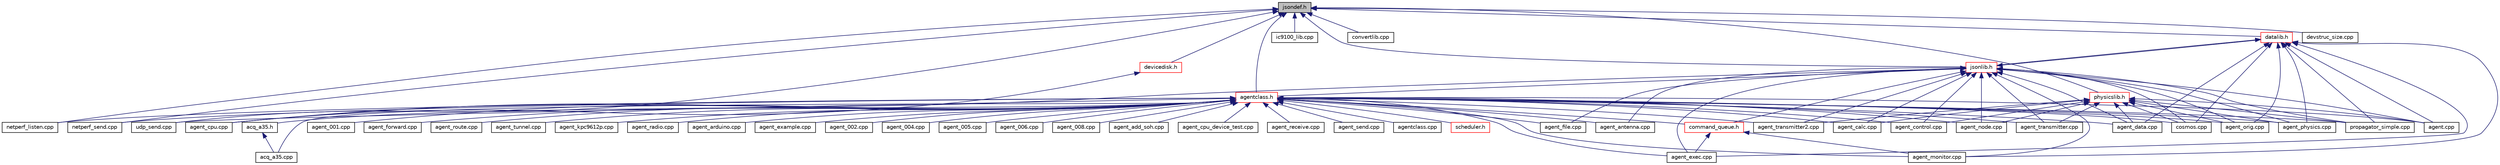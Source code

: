 digraph "jsondef.h"
{
 // INTERACTIVE_SVG=YES
  edge [fontname="Helvetica",fontsize="10",labelfontname="Helvetica",labelfontsize="10"];
  node [fontname="Helvetica",fontsize="10",shape=record];
  Node40 [label="jsondef.h",height=0.2,width=0.4,color="black", fillcolor="grey75", style="filled", fontcolor="black"];
  Node40 -> Node41 [dir="back",color="midnightblue",fontsize="10",style="solid",fontname="Helvetica"];
  Node41 [label="agentclass.h",height=0.2,width=0.4,color="red", fillcolor="white", style="filled",URL="$agentclass_8h.html",tooltip="Agent Server and Client header file. "];
  Node41 -> Node42 [dir="back",color="midnightblue",fontsize="10",style="solid",fontname="Helvetica"];
  Node42 [label="agent_001.cpp",height=0.2,width=0.4,color="black", fillcolor="white", style="filled",URL="$agent__001_8cpp.html"];
  Node41 -> Node43 [dir="back",color="midnightblue",fontsize="10",style="solid",fontname="Helvetica"];
  Node43 [label="agent_002.cpp",height=0.2,width=0.4,color="black", fillcolor="white", style="filled",URL="$agent__002_8cpp.html"];
  Node41 -> Node44 [dir="back",color="midnightblue",fontsize="10",style="solid",fontname="Helvetica"];
  Node44 [label="agent_004.cpp",height=0.2,width=0.4,color="black", fillcolor="white", style="filled",URL="$agent__004_8cpp.html"];
  Node41 -> Node45 [dir="back",color="midnightblue",fontsize="10",style="solid",fontname="Helvetica"];
  Node45 [label="agent_005.cpp",height=0.2,width=0.4,color="black", fillcolor="white", style="filled",URL="$agent__005_8cpp.html"];
  Node41 -> Node46 [dir="back",color="midnightblue",fontsize="10",style="solid",fontname="Helvetica"];
  Node46 [label="agent_006.cpp",height=0.2,width=0.4,color="black", fillcolor="white", style="filled",URL="$agent__006_8cpp.html"];
  Node41 -> Node47 [dir="back",color="midnightblue",fontsize="10",style="solid",fontname="Helvetica"];
  Node47 [label="agent_008.cpp",height=0.2,width=0.4,color="black", fillcolor="white", style="filled",URL="$agent__008_8cpp.html"];
  Node41 -> Node48 [dir="back",color="midnightblue",fontsize="10",style="solid",fontname="Helvetica"];
  Node48 [label="agent_add_soh.cpp",height=0.2,width=0.4,color="black", fillcolor="white", style="filled",URL="$agent__add__soh_8cpp.html"];
  Node41 -> Node49 [dir="back",color="midnightblue",fontsize="10",style="solid",fontname="Helvetica"];
  Node49 [label="agent_calc.cpp",height=0.2,width=0.4,color="black", fillcolor="white", style="filled",URL="$agent__calc_8cpp.html",tooltip="Demonstration calculator Agent. "];
  Node41 -> Node50 [dir="back",color="midnightblue",fontsize="10",style="solid",fontname="Helvetica"];
  Node50 [label="agent_cpu_device_test.cpp",height=0.2,width=0.4,color="black", fillcolor="white", style="filled",URL="$agent__cpu__device__test_8cpp.html"];
  Node41 -> Node51 [dir="back",color="midnightblue",fontsize="10",style="solid",fontname="Helvetica"];
  Node51 [label="agent_receive.cpp",height=0.2,width=0.4,color="black", fillcolor="white", style="filled",URL="$agent__receive_8cpp.html"];
  Node41 -> Node52 [dir="back",color="midnightblue",fontsize="10",style="solid",fontname="Helvetica"];
  Node52 [label="agent_send.cpp",height=0.2,width=0.4,color="black", fillcolor="white", style="filled",URL="$agent__send_8cpp.html"];
  Node41 -> Node53 [dir="back",color="midnightblue",fontsize="10",style="solid",fontname="Helvetica"];
  Node53 [label="propagator_simple.cpp",height=0.2,width=0.4,color="black", fillcolor="white", style="filled",URL="$propagator__simple_8cpp.html"];
  Node41 -> Node54 [dir="back",color="midnightblue",fontsize="10",style="solid",fontname="Helvetica"];
  Node54 [label="agentclass.cpp",height=0.2,width=0.4,color="black", fillcolor="white", style="filled",URL="$agentclass_8cpp.html",tooltip="Agent support functions. "];
  Node41 -> Node55 [dir="back",color="midnightblue",fontsize="10",style="solid",fontname="Helvetica"];
  Node55 [label="scheduler.h",height=0.2,width=0.4,color="red", fillcolor="white", style="filled",URL="$scheduler_8h.html",tooltip="Scheduler Class. "];
  Node41 -> Node58 [dir="back",color="midnightblue",fontsize="10",style="solid",fontname="Helvetica"];
  Node58 [label="acq_a35.cpp",height=0.2,width=0.4,color="black", fillcolor="white", style="filled",URL="$acq__a35_8cpp.html"];
  Node41 -> Node59 [dir="back",color="midnightblue",fontsize="10",style="solid",fontname="Helvetica"];
  Node59 [label="acq_a35.h",height=0.2,width=0.4,color="black", fillcolor="white", style="filled",URL="$acq__a35_8h.html"];
  Node59 -> Node58 [dir="back",color="midnightblue",fontsize="10",style="solid",fontname="Helvetica"];
  Node41 -> Node60 [dir="back",color="midnightblue",fontsize="10",style="solid",fontname="Helvetica"];
  Node60 [label="command_queue.h",height=0.2,width=0.4,color="red", fillcolor="white", style="filled",URL="$command__queue_8h.html",tooltip="Command Queue Class. "];
  Node60 -> Node62 [dir="back",color="midnightblue",fontsize="10",style="solid",fontname="Helvetica"];
  Node62 [label="agent_exec.cpp",height=0.2,width=0.4,color="black", fillcolor="white", style="filled",URL="$agent__exec_8cpp.html",tooltip="Executive Agent source file. "];
  Node60 -> Node63 [dir="back",color="midnightblue",fontsize="10",style="solid",fontname="Helvetica"];
  Node63 [label="agent_monitor.cpp",height=0.2,width=0.4,color="black", fillcolor="white", style="filled",URL="$agent__monitor_8cpp.html"];
  Node41 -> Node64 [dir="back",color="midnightblue",fontsize="10",style="solid",fontname="Helvetica"];
  Node64 [label="agent.cpp",height=0.2,width=0.4,color="black", fillcolor="white", style="filled",URL="$agent_8cpp.html",tooltip="Agent control program source. "];
  Node41 -> Node65 [dir="back",color="midnightblue",fontsize="10",style="solid",fontname="Helvetica"];
  Node65 [label="agent_cpu.cpp",height=0.2,width=0.4,color="black", fillcolor="white", style="filled",URL="$agent__cpu_8cpp.html"];
  Node41 -> Node66 [dir="back",color="midnightblue",fontsize="10",style="solid",fontname="Helvetica"];
  Node66 [label="agent_data.cpp",height=0.2,width=0.4,color="black", fillcolor="white", style="filled",URL="$agent__data_8cpp.html"];
  Node41 -> Node62 [dir="back",color="midnightblue",fontsize="10",style="solid",fontname="Helvetica"];
  Node41 -> Node67 [dir="back",color="midnightblue",fontsize="10",style="solid",fontname="Helvetica"];
  Node67 [label="agent_file.cpp",height=0.2,width=0.4,color="black", fillcolor="white", style="filled",URL="$agent__file_8cpp.html",tooltip="File Transfer Agent source file. "];
  Node41 -> Node68 [dir="back",color="midnightblue",fontsize="10",style="solid",fontname="Helvetica"];
  Node68 [label="agent_forward.cpp",height=0.2,width=0.4,color="black", fillcolor="white", style="filled",URL="$agent__forward_8cpp.html"];
  Node41 -> Node63 [dir="back",color="midnightblue",fontsize="10",style="solid",fontname="Helvetica"];
  Node41 -> Node69 [dir="back",color="midnightblue",fontsize="10",style="solid",fontname="Helvetica"];
  Node69 [label="agent_route.cpp",height=0.2,width=0.4,color="black", fillcolor="white", style="filled",URL="$agent__route_8cpp.html"];
  Node41 -> Node70 [dir="back",color="midnightblue",fontsize="10",style="solid",fontname="Helvetica"];
  Node70 [label="agent_tunnel.cpp",height=0.2,width=0.4,color="black", fillcolor="white", style="filled",URL="$agent__tunnel_8cpp.html"];
  Node41 -> Node71 [dir="back",color="midnightblue",fontsize="10",style="solid",fontname="Helvetica"];
  Node71 [label="cosmos.cpp",height=0.2,width=0.4,color="black", fillcolor="white", style="filled",URL="$cosmos_8cpp.html"];
  Node41 -> Node72 [dir="back",color="midnightblue",fontsize="10",style="solid",fontname="Helvetica"];
  Node72 [label="agent_antenna.cpp",height=0.2,width=0.4,color="black", fillcolor="white", style="filled",URL="$agent__antenna_8cpp.html",tooltip="Agent Antenna for Satellite Ground Station. "];
  Node41 -> Node73 [dir="back",color="midnightblue",fontsize="10",style="solid",fontname="Helvetica"];
  Node73 [label="agent_control.cpp",height=0.2,width=0.4,color="black", fillcolor="white", style="filled",URL="$agent__control_8cpp.html",tooltip="Agent Control for Satellite Ground Station. "];
  Node41 -> Node74 [dir="back",color="midnightblue",fontsize="10",style="solid",fontname="Helvetica"];
  Node74 [label="agent_kpc9612p.cpp",height=0.2,width=0.4,color="black", fillcolor="white", style="filled",URL="$agent__kpc9612p_8cpp.html"];
  Node41 -> Node75 [dir="back",color="midnightblue",fontsize="10",style="solid",fontname="Helvetica"];
  Node75 [label="agent_radio.cpp",height=0.2,width=0.4,color="black", fillcolor="white", style="filled",URL="$agent__radio_8cpp.html",tooltip="Agent Radio for Satellite Ground Station. "];
  Node41 -> Node76 [dir="back",color="midnightblue",fontsize="10",style="solid",fontname="Helvetica"];
  Node76 [label="agent_arduino.cpp",height=0.2,width=0.4,color="black", fillcolor="white", style="filled",URL="$agent__arduino_8cpp.html"];
  Node41 -> Node77 [dir="back",color="midnightblue",fontsize="10",style="solid",fontname="Helvetica"];
  Node77 [label="agent_example.cpp",height=0.2,width=0.4,color="black", fillcolor="white", style="filled",URL="$agent__example_8cpp.html"];
  Node41 -> Node78 [dir="back",color="midnightblue",fontsize="10",style="solid",fontname="Helvetica"];
  Node78 [label="agent_node.cpp",height=0.2,width=0.4,color="black", fillcolor="white", style="filled",URL="$agent__node_8cpp.html"];
  Node41 -> Node79 [dir="back",color="midnightblue",fontsize="10",style="solid",fontname="Helvetica"];
  Node79 [label="agent_orig.cpp",height=0.2,width=0.4,color="black", fillcolor="white", style="filled",URL="$agent__orig_8cpp.html"];
  Node41 -> Node80 [dir="back",color="midnightblue",fontsize="10",style="solid",fontname="Helvetica"];
  Node80 [label="agent_physics.cpp",height=0.2,width=0.4,color="black", fillcolor="white", style="filled",URL="$agent__physics_8cpp.html"];
  Node41 -> Node81 [dir="back",color="midnightblue",fontsize="10",style="solid",fontname="Helvetica"];
  Node81 [label="agent_transmitter.cpp",height=0.2,width=0.4,color="black", fillcolor="white", style="filled",URL="$agent__transmitter_8cpp.html"];
  Node41 -> Node82 [dir="back",color="midnightblue",fontsize="10",style="solid",fontname="Helvetica"];
  Node82 [label="agent_transmitter2.cpp",height=0.2,width=0.4,color="black", fillcolor="white", style="filled",URL="$agent__transmitter2_8cpp.html"];
  Node41 -> Node90 [dir="back",color="midnightblue",fontsize="10",style="solid",fontname="Helvetica"];
  Node90 [label="netperf_listen.cpp",height=0.2,width=0.4,color="black", fillcolor="white", style="filled",URL="$netperf__listen_8cpp.html"];
  Node41 -> Node91 [dir="back",color="midnightblue",fontsize="10",style="solid",fontname="Helvetica"];
  Node91 [label="netperf_send.cpp",height=0.2,width=0.4,color="black", fillcolor="white", style="filled",URL="$netperf__send_8cpp.html"];
  Node41 -> Node94 [dir="back",color="midnightblue",fontsize="10",style="solid",fontname="Helvetica"];
  Node94 [label="udp_send.cpp",height=0.2,width=0.4,color="black", fillcolor="white", style="filled",URL="$udp__send_8cpp.html"];
  Node40 -> Node95 [dir="back",color="midnightblue",fontsize="10",style="solid",fontname="Helvetica"];
  Node95 [label="devicedisk.h",height=0.2,width=0.4,color="red", fillcolor="white", style="filled",URL="$devicedisk_8h.html"];
  Node95 -> Node65 [dir="back",color="midnightblue",fontsize="10",style="solid",fontname="Helvetica"];
  Node40 -> Node97 [dir="back",color="midnightblue",fontsize="10",style="solid",fontname="Helvetica"];
  Node97 [label="ic9100_lib.cpp",height=0.2,width=0.4,color="black", fillcolor="white", style="filled",URL="$ic9100__lib_8cpp.html"];
  Node40 -> Node98 [dir="back",color="midnightblue",fontsize="10",style="solid",fontname="Helvetica"];
  Node98 [label="physicslib.h",height=0.2,width=0.4,color="red", fillcolor="white", style="filled",URL="$physicslib_8h.html",tooltip="Orbit library include file. "];
  Node98 -> Node49 [dir="back",color="midnightblue",fontsize="10",style="solid",fontname="Helvetica"];
  Node98 -> Node53 [dir="back",color="midnightblue",fontsize="10",style="solid",fontname="Helvetica"];
  Node98 -> Node64 [dir="back",color="midnightblue",fontsize="10",style="solid",fontname="Helvetica"];
  Node98 -> Node66 [dir="back",color="midnightblue",fontsize="10",style="solid",fontname="Helvetica"];
  Node98 -> Node71 [dir="back",color="midnightblue",fontsize="10",style="solid",fontname="Helvetica"];
  Node98 -> Node73 [dir="back",color="midnightblue",fontsize="10",style="solid",fontname="Helvetica"];
  Node98 -> Node78 [dir="back",color="midnightblue",fontsize="10",style="solid",fontname="Helvetica"];
  Node98 -> Node79 [dir="back",color="midnightblue",fontsize="10",style="solid",fontname="Helvetica"];
  Node98 -> Node80 [dir="back",color="midnightblue",fontsize="10",style="solid",fontname="Helvetica"];
  Node98 -> Node81 [dir="back",color="midnightblue",fontsize="10",style="solid",fontname="Helvetica"];
  Node98 -> Node82 [dir="back",color="midnightblue",fontsize="10",style="solid",fontname="Helvetica"];
  Node40 -> Node101 [dir="back",color="midnightblue",fontsize="10",style="solid",fontname="Helvetica"];
  Node101 [label="convertlib.cpp",height=0.2,width=0.4,color="black", fillcolor="white", style="filled",URL="$convertlib_8cpp.html",tooltip="Coordinate conversion library source file. "];
  Node40 -> Node102 [dir="back",color="midnightblue",fontsize="10",style="solid",fontname="Helvetica"];
  Node102 [label="datalib.h",height=0.2,width=0.4,color="red", fillcolor="white", style="filled",URL="$datalib_8h.html",tooltip="Data Management header file. "];
  Node102 -> Node53 [dir="back",color="midnightblue",fontsize="10",style="solid",fontname="Helvetica"];
  Node102 -> Node107 [dir="back",color="midnightblue",fontsize="10",style="solid",fontname="Helvetica"];
  Node107 [label="jsonlib.h",height=0.2,width=0.4,color="red", fillcolor="white", style="filled",URL="$jsonlib_8h.html",tooltip="JSON Support definitions. "];
  Node107 -> Node49 [dir="back",color="midnightblue",fontsize="10",style="solid",fontname="Helvetica"];
  Node107 -> Node53 [dir="back",color="midnightblue",fontsize="10",style="solid",fontname="Helvetica"];
  Node107 -> Node41 [dir="back",color="midnightblue",fontsize="10",style="solid",fontname="Helvetica"];
  Node107 -> Node60 [dir="back",color="midnightblue",fontsize="10",style="solid",fontname="Helvetica"];
  Node107 -> Node102 [dir="back",color="midnightblue",fontsize="10",style="solid",fontname="Helvetica"];
  Node107 -> Node64 [dir="back",color="midnightblue",fontsize="10",style="solid",fontname="Helvetica"];
  Node107 -> Node65 [dir="back",color="midnightblue",fontsize="10",style="solid",fontname="Helvetica"];
  Node107 -> Node66 [dir="back",color="midnightblue",fontsize="10",style="solid",fontname="Helvetica"];
  Node107 -> Node62 [dir="back",color="midnightblue",fontsize="10",style="solid",fontname="Helvetica"];
  Node107 -> Node67 [dir="back",color="midnightblue",fontsize="10",style="solid",fontname="Helvetica"];
  Node107 -> Node63 [dir="back",color="midnightblue",fontsize="10",style="solid",fontname="Helvetica"];
  Node107 -> Node71 [dir="back",color="midnightblue",fontsize="10",style="solid",fontname="Helvetica"];
  Node107 -> Node72 [dir="back",color="midnightblue",fontsize="10",style="solid",fontname="Helvetica"];
  Node107 -> Node73 [dir="back",color="midnightblue",fontsize="10",style="solid",fontname="Helvetica"];
  Node107 -> Node78 [dir="back",color="midnightblue",fontsize="10",style="solid",fontname="Helvetica"];
  Node107 -> Node79 [dir="back",color="midnightblue",fontsize="10",style="solid",fontname="Helvetica"];
  Node107 -> Node80 [dir="back",color="midnightblue",fontsize="10",style="solid",fontname="Helvetica"];
  Node107 -> Node81 [dir="back",color="midnightblue",fontsize="10",style="solid",fontname="Helvetica"];
  Node107 -> Node82 [dir="back",color="midnightblue",fontsize="10",style="solid",fontname="Helvetica"];
  Node102 -> Node64 [dir="back",color="midnightblue",fontsize="10",style="solid",fontname="Helvetica"];
  Node102 -> Node66 [dir="back",color="midnightblue",fontsize="10",style="solid",fontname="Helvetica"];
  Node102 -> Node62 [dir="back",color="midnightblue",fontsize="10",style="solid",fontname="Helvetica"];
  Node102 -> Node63 [dir="back",color="midnightblue",fontsize="10",style="solid",fontname="Helvetica"];
  Node102 -> Node71 [dir="back",color="midnightblue",fontsize="10",style="solid",fontname="Helvetica"];
  Node102 -> Node79 [dir="back",color="midnightblue",fontsize="10",style="solid",fontname="Helvetica"];
  Node102 -> Node80 [dir="back",color="midnightblue",fontsize="10",style="solid",fontname="Helvetica"];
  Node40 -> Node107 [dir="back",color="midnightblue",fontsize="10",style="solid",fontname="Helvetica"];
  Node40 -> Node118 [dir="back",color="midnightblue",fontsize="10",style="solid",fontname="Helvetica"];
  Node118 [label="devstruc_size.cpp",height=0.2,width=0.4,color="black", fillcolor="white", style="filled",URL="$devstruc__size_8cpp.html"];
  Node40 -> Node90 [dir="back",color="midnightblue",fontsize="10",style="solid",fontname="Helvetica"];
  Node40 -> Node91 [dir="back",color="midnightblue",fontsize="10",style="solid",fontname="Helvetica"];
  Node40 -> Node94 [dir="back",color="midnightblue",fontsize="10",style="solid",fontname="Helvetica"];
}
